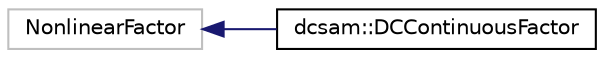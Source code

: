 digraph "Graphical Class Hierarchy"
{
 // LATEX_PDF_SIZE
  edge [fontname="Helvetica",fontsize="10",labelfontname="Helvetica",labelfontsize="10"];
  node [fontname="Helvetica",fontsize="10",shape=record];
  rankdir="LR";
  Node1 [label="NonlinearFactor",height=0.2,width=0.4,color="grey75", fillcolor="white", style="filled",tooltip=" "];
  Node1 -> Node0 [dir="back",color="midnightblue",fontsize="10",style="solid",fontname="Helvetica"];
  Node0 [label="dcsam::DCContinuousFactor",height=0.2,width=0.4,color="black", fillcolor="white", style="filled",URL="$classdcsam_1_1_d_c_continuous_factor.html",tooltip="Implementation of a discrete-continuous factor. This is used internally within the DCSAM solver...."];
}
